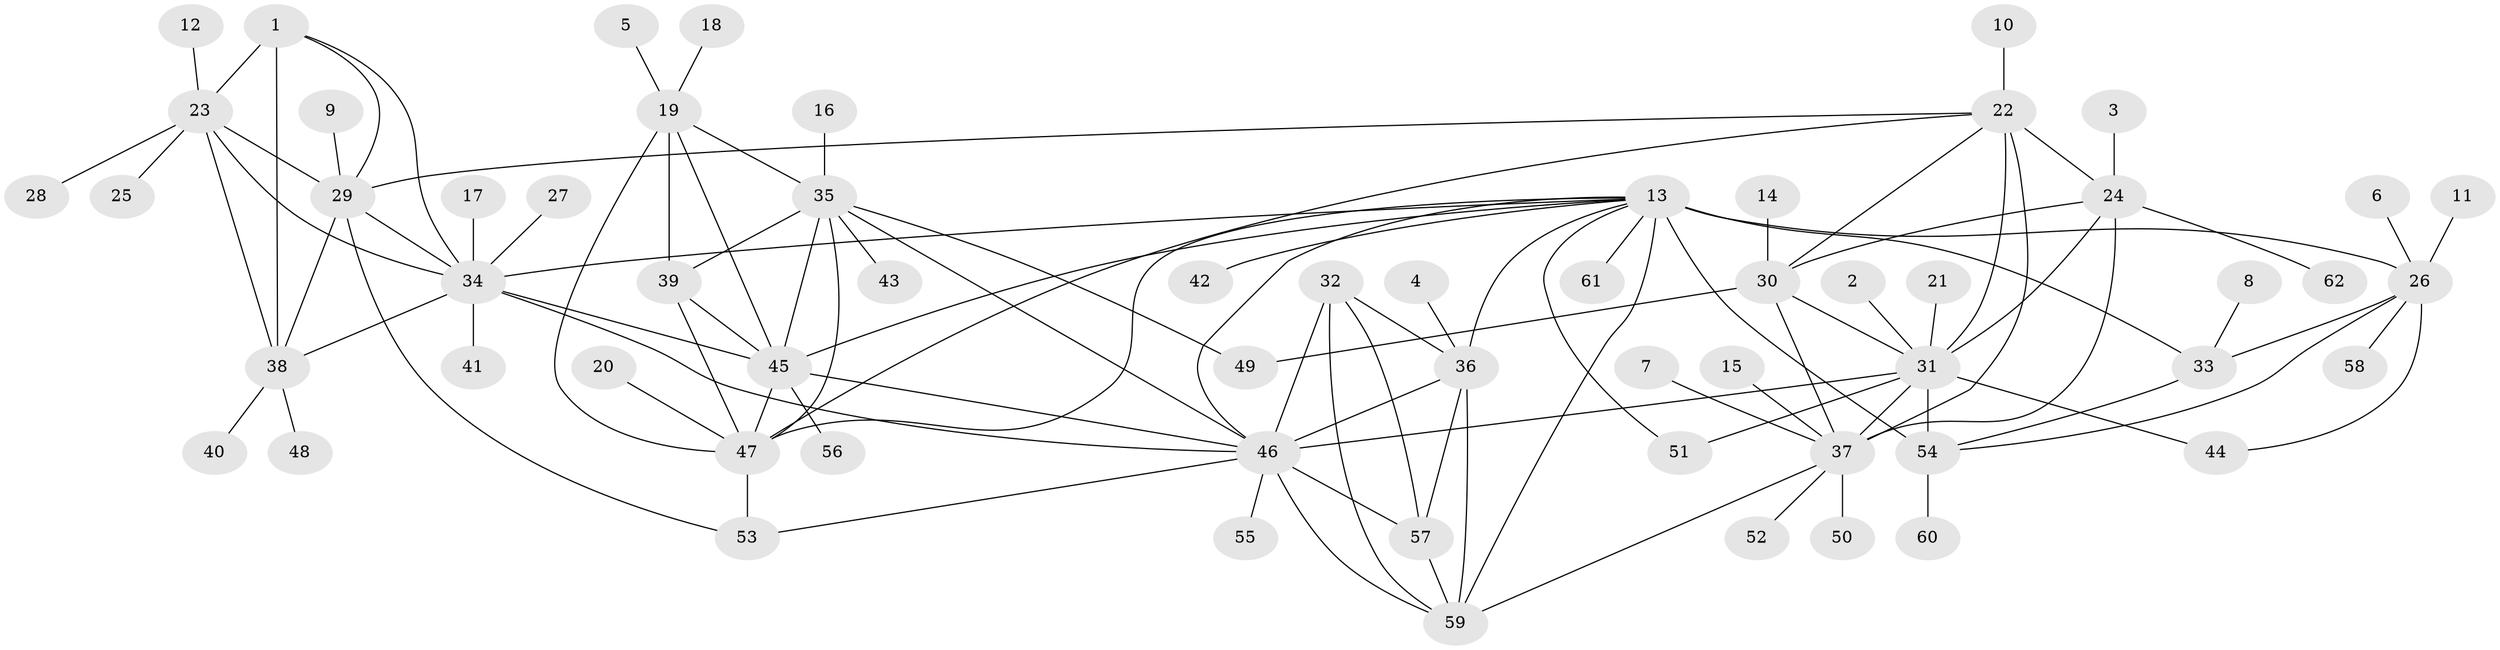 // original degree distribution, {9: 0.04065040650406504, 6: 0.016260162601626018, 11: 0.032520325203252036, 14: 0.016260162601626018, 8: 0.04065040650406504, 10: 0.008130081300813009, 12: 0.008130081300813009, 7: 0.056910569105691054, 5: 0.032520325203252036, 1: 0.5609756097560976, 3: 0.024390243902439025, 2: 0.14634146341463414, 4: 0.016260162601626018}
// Generated by graph-tools (version 1.1) at 2025/26/03/09/25 03:26:44]
// undirected, 62 vertices, 104 edges
graph export_dot {
graph [start="1"]
  node [color=gray90,style=filled];
  1;
  2;
  3;
  4;
  5;
  6;
  7;
  8;
  9;
  10;
  11;
  12;
  13;
  14;
  15;
  16;
  17;
  18;
  19;
  20;
  21;
  22;
  23;
  24;
  25;
  26;
  27;
  28;
  29;
  30;
  31;
  32;
  33;
  34;
  35;
  36;
  37;
  38;
  39;
  40;
  41;
  42;
  43;
  44;
  45;
  46;
  47;
  48;
  49;
  50;
  51;
  52;
  53;
  54;
  55;
  56;
  57;
  58;
  59;
  60;
  61;
  62;
  1 -- 23 [weight=2.0];
  1 -- 29 [weight=1.0];
  1 -- 34 [weight=1.0];
  1 -- 38 [weight=1.0];
  2 -- 31 [weight=1.0];
  3 -- 24 [weight=1.0];
  4 -- 36 [weight=1.0];
  5 -- 19 [weight=1.0];
  6 -- 26 [weight=1.0];
  7 -- 37 [weight=1.0];
  8 -- 33 [weight=1.0];
  9 -- 29 [weight=1.0];
  10 -- 22 [weight=1.0];
  11 -- 26 [weight=1.0];
  12 -- 23 [weight=1.0];
  13 -- 26 [weight=3.0];
  13 -- 33 [weight=3.0];
  13 -- 34 [weight=3.0];
  13 -- 36 [weight=1.0];
  13 -- 42 [weight=1.0];
  13 -- 45 [weight=1.0];
  13 -- 46 [weight=1.0];
  13 -- 47 [weight=1.0];
  13 -- 51 [weight=1.0];
  13 -- 54 [weight=3.0];
  13 -- 59 [weight=2.0];
  13 -- 61 [weight=1.0];
  14 -- 30 [weight=1.0];
  15 -- 37 [weight=1.0];
  16 -- 35 [weight=1.0];
  17 -- 34 [weight=1.0];
  18 -- 19 [weight=1.0];
  19 -- 35 [weight=1.0];
  19 -- 39 [weight=1.0];
  19 -- 45 [weight=1.0];
  19 -- 47 [weight=2.0];
  20 -- 47 [weight=1.0];
  21 -- 31 [weight=1.0];
  22 -- 24 [weight=2.0];
  22 -- 29 [weight=1.0];
  22 -- 30 [weight=2.0];
  22 -- 31 [weight=2.0];
  22 -- 37 [weight=2.0];
  22 -- 47 [weight=1.0];
  23 -- 25 [weight=1.0];
  23 -- 28 [weight=1.0];
  23 -- 29 [weight=2.0];
  23 -- 34 [weight=2.0];
  23 -- 38 [weight=2.0];
  24 -- 30 [weight=1.0];
  24 -- 31 [weight=1.0];
  24 -- 37 [weight=1.0];
  24 -- 62 [weight=1.0];
  26 -- 33 [weight=1.0];
  26 -- 44 [weight=1.0];
  26 -- 54 [weight=1.0];
  26 -- 58 [weight=1.0];
  27 -- 34 [weight=1.0];
  29 -- 34 [weight=1.0];
  29 -- 38 [weight=1.0];
  29 -- 53 [weight=1.0];
  30 -- 31 [weight=1.0];
  30 -- 37 [weight=1.0];
  30 -- 49 [weight=1.0];
  31 -- 37 [weight=1.0];
  31 -- 44 [weight=1.0];
  31 -- 46 [weight=1.0];
  31 -- 51 [weight=1.0];
  31 -- 54 [weight=1.0];
  32 -- 36 [weight=2.0];
  32 -- 46 [weight=2.0];
  32 -- 57 [weight=2.0];
  32 -- 59 [weight=2.0];
  33 -- 54 [weight=1.0];
  34 -- 38 [weight=1.0];
  34 -- 41 [weight=1.0];
  34 -- 45 [weight=1.0];
  34 -- 46 [weight=1.0];
  35 -- 39 [weight=1.0];
  35 -- 43 [weight=1.0];
  35 -- 45 [weight=1.0];
  35 -- 46 [weight=1.0];
  35 -- 47 [weight=2.0];
  35 -- 49 [weight=1.0];
  36 -- 46 [weight=1.0];
  36 -- 57 [weight=1.0];
  36 -- 59 [weight=1.0];
  37 -- 50 [weight=1.0];
  37 -- 52 [weight=1.0];
  37 -- 59 [weight=1.0];
  38 -- 40 [weight=1.0];
  38 -- 48 [weight=1.0];
  39 -- 45 [weight=1.0];
  39 -- 47 [weight=2.0];
  45 -- 46 [weight=1.0];
  45 -- 47 [weight=2.0];
  45 -- 56 [weight=1.0];
  46 -- 53 [weight=1.0];
  46 -- 55 [weight=1.0];
  46 -- 57 [weight=1.0];
  46 -- 59 [weight=1.0];
  47 -- 53 [weight=1.0];
  54 -- 60 [weight=1.0];
  57 -- 59 [weight=1.0];
}
